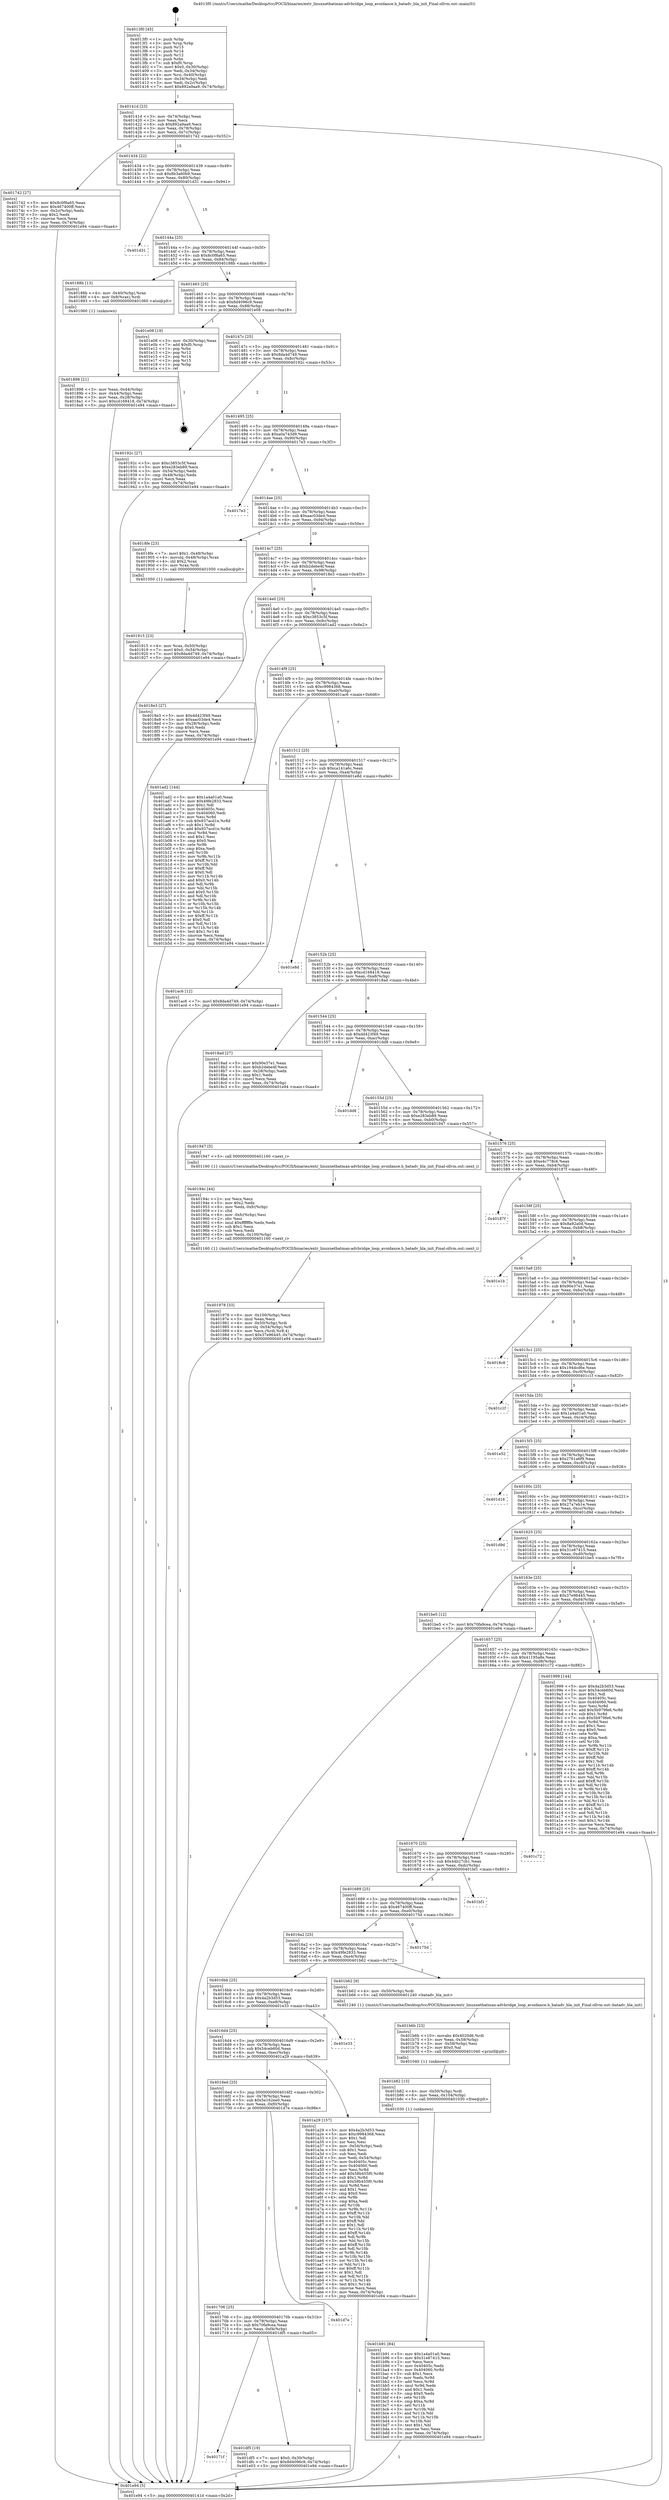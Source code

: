 digraph "0x4013f0" {
  label = "0x4013f0 (/mnt/c/Users/mathe/Desktop/tcc/POCII/binaries/extr_linuxnetbatman-advbridge_loop_avoidance.h_batadv_bla_init_Final-ollvm.out::main(0))"
  labelloc = "t"
  node[shape=record]

  Entry [label="",width=0.3,height=0.3,shape=circle,fillcolor=black,style=filled]
  "0x40141d" [label="{
     0x40141d [23]\l
     | [instrs]\l
     &nbsp;&nbsp;0x40141d \<+3\>: mov -0x74(%rbp),%eax\l
     &nbsp;&nbsp;0x401420 \<+2\>: mov %eax,%ecx\l
     &nbsp;&nbsp;0x401422 \<+6\>: sub $0x892a9aa9,%ecx\l
     &nbsp;&nbsp;0x401428 \<+3\>: mov %eax,-0x78(%rbp)\l
     &nbsp;&nbsp;0x40142b \<+3\>: mov %ecx,-0x7c(%rbp)\l
     &nbsp;&nbsp;0x40142e \<+6\>: je 0000000000401742 \<main+0x352\>\l
  }"]
  "0x401742" [label="{
     0x401742 [27]\l
     | [instrs]\l
     &nbsp;&nbsp;0x401742 \<+5\>: mov $0x8c0f8a65,%eax\l
     &nbsp;&nbsp;0x401747 \<+5\>: mov $0x467400ff,%ecx\l
     &nbsp;&nbsp;0x40174c \<+3\>: mov -0x2c(%rbp),%edx\l
     &nbsp;&nbsp;0x40174f \<+3\>: cmp $0x2,%edx\l
     &nbsp;&nbsp;0x401752 \<+3\>: cmovne %ecx,%eax\l
     &nbsp;&nbsp;0x401755 \<+3\>: mov %eax,-0x74(%rbp)\l
     &nbsp;&nbsp;0x401758 \<+5\>: jmp 0000000000401e94 \<main+0xaa4\>\l
  }"]
  "0x401434" [label="{
     0x401434 [22]\l
     | [instrs]\l
     &nbsp;&nbsp;0x401434 \<+5\>: jmp 0000000000401439 \<main+0x49\>\l
     &nbsp;&nbsp;0x401439 \<+3\>: mov -0x78(%rbp),%eax\l
     &nbsp;&nbsp;0x40143c \<+5\>: sub $0x8b3a60b9,%eax\l
     &nbsp;&nbsp;0x401441 \<+3\>: mov %eax,-0x80(%rbp)\l
     &nbsp;&nbsp;0x401444 \<+6\>: je 0000000000401d31 \<main+0x941\>\l
  }"]
  "0x401e94" [label="{
     0x401e94 [5]\l
     | [instrs]\l
     &nbsp;&nbsp;0x401e94 \<+5\>: jmp 000000000040141d \<main+0x2d\>\l
  }"]
  "0x4013f0" [label="{
     0x4013f0 [45]\l
     | [instrs]\l
     &nbsp;&nbsp;0x4013f0 \<+1\>: push %rbp\l
     &nbsp;&nbsp;0x4013f1 \<+3\>: mov %rsp,%rbp\l
     &nbsp;&nbsp;0x4013f4 \<+2\>: push %r15\l
     &nbsp;&nbsp;0x4013f6 \<+2\>: push %r14\l
     &nbsp;&nbsp;0x4013f8 \<+2\>: push %r12\l
     &nbsp;&nbsp;0x4013fa \<+1\>: push %rbx\l
     &nbsp;&nbsp;0x4013fb \<+7\>: sub $0xf0,%rsp\l
     &nbsp;&nbsp;0x401402 \<+7\>: movl $0x0,-0x30(%rbp)\l
     &nbsp;&nbsp;0x401409 \<+3\>: mov %edi,-0x34(%rbp)\l
     &nbsp;&nbsp;0x40140c \<+4\>: mov %rsi,-0x40(%rbp)\l
     &nbsp;&nbsp;0x401410 \<+3\>: mov -0x34(%rbp),%edi\l
     &nbsp;&nbsp;0x401413 \<+3\>: mov %edi,-0x2c(%rbp)\l
     &nbsp;&nbsp;0x401416 \<+7\>: movl $0x892a9aa9,-0x74(%rbp)\l
  }"]
  Exit [label="",width=0.3,height=0.3,shape=circle,fillcolor=black,style=filled,peripheries=2]
  "0x401d31" [label="{
     0x401d31\l
  }", style=dashed]
  "0x40144a" [label="{
     0x40144a [25]\l
     | [instrs]\l
     &nbsp;&nbsp;0x40144a \<+5\>: jmp 000000000040144f \<main+0x5f\>\l
     &nbsp;&nbsp;0x40144f \<+3\>: mov -0x78(%rbp),%eax\l
     &nbsp;&nbsp;0x401452 \<+5\>: sub $0x8c0f8a65,%eax\l
     &nbsp;&nbsp;0x401457 \<+6\>: mov %eax,-0x84(%rbp)\l
     &nbsp;&nbsp;0x40145d \<+6\>: je 000000000040188b \<main+0x49b\>\l
  }"]
  "0x40171f" [label="{
     0x40171f\l
  }", style=dashed]
  "0x40188b" [label="{
     0x40188b [13]\l
     | [instrs]\l
     &nbsp;&nbsp;0x40188b \<+4\>: mov -0x40(%rbp),%rax\l
     &nbsp;&nbsp;0x40188f \<+4\>: mov 0x8(%rax),%rdi\l
     &nbsp;&nbsp;0x401893 \<+5\>: call 0000000000401060 \<atoi@plt\>\l
     | [calls]\l
     &nbsp;&nbsp;0x401060 \{1\} (unknown)\l
  }"]
  "0x401463" [label="{
     0x401463 [25]\l
     | [instrs]\l
     &nbsp;&nbsp;0x401463 \<+5\>: jmp 0000000000401468 \<main+0x78\>\l
     &nbsp;&nbsp;0x401468 \<+3\>: mov -0x78(%rbp),%eax\l
     &nbsp;&nbsp;0x40146b \<+5\>: sub $0x8d4096c9,%eax\l
     &nbsp;&nbsp;0x401470 \<+6\>: mov %eax,-0x88(%rbp)\l
     &nbsp;&nbsp;0x401476 \<+6\>: je 0000000000401e08 \<main+0xa18\>\l
  }"]
  "0x401898" [label="{
     0x401898 [21]\l
     | [instrs]\l
     &nbsp;&nbsp;0x401898 \<+3\>: mov %eax,-0x44(%rbp)\l
     &nbsp;&nbsp;0x40189b \<+3\>: mov -0x44(%rbp),%eax\l
     &nbsp;&nbsp;0x40189e \<+3\>: mov %eax,-0x28(%rbp)\l
     &nbsp;&nbsp;0x4018a1 \<+7\>: movl $0xcd168418,-0x74(%rbp)\l
     &nbsp;&nbsp;0x4018a8 \<+5\>: jmp 0000000000401e94 \<main+0xaa4\>\l
  }"]
  "0x401df5" [label="{
     0x401df5 [19]\l
     | [instrs]\l
     &nbsp;&nbsp;0x401df5 \<+7\>: movl $0x0,-0x30(%rbp)\l
     &nbsp;&nbsp;0x401dfc \<+7\>: movl $0x8d4096c9,-0x74(%rbp)\l
     &nbsp;&nbsp;0x401e03 \<+5\>: jmp 0000000000401e94 \<main+0xaa4\>\l
  }"]
  "0x401e08" [label="{
     0x401e08 [19]\l
     | [instrs]\l
     &nbsp;&nbsp;0x401e08 \<+3\>: mov -0x30(%rbp),%eax\l
     &nbsp;&nbsp;0x401e0b \<+7\>: add $0xf0,%rsp\l
     &nbsp;&nbsp;0x401e12 \<+1\>: pop %rbx\l
     &nbsp;&nbsp;0x401e13 \<+2\>: pop %r12\l
     &nbsp;&nbsp;0x401e15 \<+2\>: pop %r14\l
     &nbsp;&nbsp;0x401e17 \<+2\>: pop %r15\l
     &nbsp;&nbsp;0x401e19 \<+1\>: pop %rbp\l
     &nbsp;&nbsp;0x401e1a \<+1\>: ret\l
  }"]
  "0x40147c" [label="{
     0x40147c [25]\l
     | [instrs]\l
     &nbsp;&nbsp;0x40147c \<+5\>: jmp 0000000000401481 \<main+0x91\>\l
     &nbsp;&nbsp;0x401481 \<+3\>: mov -0x78(%rbp),%eax\l
     &nbsp;&nbsp;0x401484 \<+5\>: sub $0x8da4d749,%eax\l
     &nbsp;&nbsp;0x401489 \<+6\>: mov %eax,-0x8c(%rbp)\l
     &nbsp;&nbsp;0x40148f \<+6\>: je 000000000040192c \<main+0x53c\>\l
  }"]
  "0x401706" [label="{
     0x401706 [25]\l
     | [instrs]\l
     &nbsp;&nbsp;0x401706 \<+5\>: jmp 000000000040170b \<main+0x31b\>\l
     &nbsp;&nbsp;0x40170b \<+3\>: mov -0x78(%rbp),%eax\l
     &nbsp;&nbsp;0x40170e \<+5\>: sub $0x70fa9cea,%eax\l
     &nbsp;&nbsp;0x401713 \<+6\>: mov %eax,-0xf4(%rbp)\l
     &nbsp;&nbsp;0x401719 \<+6\>: je 0000000000401df5 \<main+0xa05\>\l
  }"]
  "0x40192c" [label="{
     0x40192c [27]\l
     | [instrs]\l
     &nbsp;&nbsp;0x40192c \<+5\>: mov $0xc3853c5f,%eax\l
     &nbsp;&nbsp;0x401931 \<+5\>: mov $0xe283eb89,%ecx\l
     &nbsp;&nbsp;0x401936 \<+3\>: mov -0x54(%rbp),%edx\l
     &nbsp;&nbsp;0x401939 \<+3\>: cmp -0x48(%rbp),%edx\l
     &nbsp;&nbsp;0x40193c \<+3\>: cmovl %ecx,%eax\l
     &nbsp;&nbsp;0x40193f \<+3\>: mov %eax,-0x74(%rbp)\l
     &nbsp;&nbsp;0x401942 \<+5\>: jmp 0000000000401e94 \<main+0xaa4\>\l
  }"]
  "0x401495" [label="{
     0x401495 [25]\l
     | [instrs]\l
     &nbsp;&nbsp;0x401495 \<+5\>: jmp 000000000040149a \<main+0xaa\>\l
     &nbsp;&nbsp;0x40149a \<+3\>: mov -0x78(%rbp),%eax\l
     &nbsp;&nbsp;0x40149d \<+5\>: sub $0xa0a743d9,%eax\l
     &nbsp;&nbsp;0x4014a2 \<+6\>: mov %eax,-0x90(%rbp)\l
     &nbsp;&nbsp;0x4014a8 \<+6\>: je 00000000004017e3 \<main+0x3f3\>\l
  }"]
  "0x401d7e" [label="{
     0x401d7e\l
  }", style=dashed]
  "0x4017e3" [label="{
     0x4017e3\l
  }", style=dashed]
  "0x4014ae" [label="{
     0x4014ae [25]\l
     | [instrs]\l
     &nbsp;&nbsp;0x4014ae \<+5\>: jmp 00000000004014b3 \<main+0xc3\>\l
     &nbsp;&nbsp;0x4014b3 \<+3\>: mov -0x78(%rbp),%eax\l
     &nbsp;&nbsp;0x4014b6 \<+5\>: sub $0xaac03de4,%eax\l
     &nbsp;&nbsp;0x4014bb \<+6\>: mov %eax,-0x94(%rbp)\l
     &nbsp;&nbsp;0x4014c1 \<+6\>: je 00000000004018fe \<main+0x50e\>\l
  }"]
  "0x401b91" [label="{
     0x401b91 [84]\l
     | [instrs]\l
     &nbsp;&nbsp;0x401b91 \<+5\>: mov $0x1a4a01a0,%eax\l
     &nbsp;&nbsp;0x401b96 \<+5\>: mov $0x31e87415,%esi\l
     &nbsp;&nbsp;0x401b9b \<+2\>: xor %ecx,%ecx\l
     &nbsp;&nbsp;0x401b9d \<+7\>: mov 0x40405c,%edx\l
     &nbsp;&nbsp;0x401ba4 \<+8\>: mov 0x404060,%r8d\l
     &nbsp;&nbsp;0x401bac \<+3\>: sub $0x1,%ecx\l
     &nbsp;&nbsp;0x401baf \<+3\>: mov %edx,%r9d\l
     &nbsp;&nbsp;0x401bb2 \<+3\>: add %ecx,%r9d\l
     &nbsp;&nbsp;0x401bb5 \<+4\>: imul %r9d,%edx\l
     &nbsp;&nbsp;0x401bb9 \<+3\>: and $0x1,%edx\l
     &nbsp;&nbsp;0x401bbc \<+3\>: cmp $0x0,%edx\l
     &nbsp;&nbsp;0x401bbf \<+4\>: sete %r10b\l
     &nbsp;&nbsp;0x401bc3 \<+4\>: cmp $0xa,%r8d\l
     &nbsp;&nbsp;0x401bc7 \<+4\>: setl %r11b\l
     &nbsp;&nbsp;0x401bcb \<+3\>: mov %r10b,%bl\l
     &nbsp;&nbsp;0x401bce \<+3\>: and %r11b,%bl\l
     &nbsp;&nbsp;0x401bd1 \<+3\>: xor %r11b,%r10b\l
     &nbsp;&nbsp;0x401bd4 \<+3\>: or %r10b,%bl\l
     &nbsp;&nbsp;0x401bd7 \<+3\>: test $0x1,%bl\l
     &nbsp;&nbsp;0x401bda \<+3\>: cmovne %esi,%eax\l
     &nbsp;&nbsp;0x401bdd \<+3\>: mov %eax,-0x74(%rbp)\l
     &nbsp;&nbsp;0x401be0 \<+5\>: jmp 0000000000401e94 \<main+0xaa4\>\l
  }"]
  "0x4018fe" [label="{
     0x4018fe [23]\l
     | [instrs]\l
     &nbsp;&nbsp;0x4018fe \<+7\>: movl $0x1,-0x48(%rbp)\l
     &nbsp;&nbsp;0x401905 \<+4\>: movslq -0x48(%rbp),%rax\l
     &nbsp;&nbsp;0x401909 \<+4\>: shl $0x2,%rax\l
     &nbsp;&nbsp;0x40190d \<+3\>: mov %rax,%rdi\l
     &nbsp;&nbsp;0x401910 \<+5\>: call 0000000000401050 \<malloc@plt\>\l
     | [calls]\l
     &nbsp;&nbsp;0x401050 \{1\} (unknown)\l
  }"]
  "0x4014c7" [label="{
     0x4014c7 [25]\l
     | [instrs]\l
     &nbsp;&nbsp;0x4014c7 \<+5\>: jmp 00000000004014cc \<main+0xdc\>\l
     &nbsp;&nbsp;0x4014cc \<+3\>: mov -0x78(%rbp),%eax\l
     &nbsp;&nbsp;0x4014cf \<+5\>: sub $0xb2debe4f,%eax\l
     &nbsp;&nbsp;0x4014d4 \<+6\>: mov %eax,-0x98(%rbp)\l
     &nbsp;&nbsp;0x4014da \<+6\>: je 00000000004018e3 \<main+0x4f3\>\l
  }"]
  "0x401b82" [label="{
     0x401b82 [15]\l
     | [instrs]\l
     &nbsp;&nbsp;0x401b82 \<+4\>: mov -0x50(%rbp),%rdi\l
     &nbsp;&nbsp;0x401b86 \<+6\>: mov %eax,-0x104(%rbp)\l
     &nbsp;&nbsp;0x401b8c \<+5\>: call 0000000000401030 \<free@plt\>\l
     | [calls]\l
     &nbsp;&nbsp;0x401030 \{1\} (unknown)\l
  }"]
  "0x4018e3" [label="{
     0x4018e3 [27]\l
     | [instrs]\l
     &nbsp;&nbsp;0x4018e3 \<+5\>: mov $0xdd423f49,%eax\l
     &nbsp;&nbsp;0x4018e8 \<+5\>: mov $0xaac03de4,%ecx\l
     &nbsp;&nbsp;0x4018ed \<+3\>: mov -0x28(%rbp),%edx\l
     &nbsp;&nbsp;0x4018f0 \<+3\>: cmp $0x0,%edx\l
     &nbsp;&nbsp;0x4018f3 \<+3\>: cmove %ecx,%eax\l
     &nbsp;&nbsp;0x4018f6 \<+3\>: mov %eax,-0x74(%rbp)\l
     &nbsp;&nbsp;0x4018f9 \<+5\>: jmp 0000000000401e94 \<main+0xaa4\>\l
  }"]
  "0x4014e0" [label="{
     0x4014e0 [25]\l
     | [instrs]\l
     &nbsp;&nbsp;0x4014e0 \<+5\>: jmp 00000000004014e5 \<main+0xf5\>\l
     &nbsp;&nbsp;0x4014e5 \<+3\>: mov -0x78(%rbp),%eax\l
     &nbsp;&nbsp;0x4014e8 \<+5\>: sub $0xc3853c5f,%eax\l
     &nbsp;&nbsp;0x4014ed \<+6\>: mov %eax,-0x9c(%rbp)\l
     &nbsp;&nbsp;0x4014f3 \<+6\>: je 0000000000401ad2 \<main+0x6e2\>\l
  }"]
  "0x401b6b" [label="{
     0x401b6b [23]\l
     | [instrs]\l
     &nbsp;&nbsp;0x401b6b \<+10\>: movabs $0x4020d6,%rdi\l
     &nbsp;&nbsp;0x401b75 \<+3\>: mov %eax,-0x58(%rbp)\l
     &nbsp;&nbsp;0x401b78 \<+3\>: mov -0x58(%rbp),%esi\l
     &nbsp;&nbsp;0x401b7b \<+2\>: mov $0x0,%al\l
     &nbsp;&nbsp;0x401b7d \<+5\>: call 0000000000401040 \<printf@plt\>\l
     | [calls]\l
     &nbsp;&nbsp;0x401040 \{1\} (unknown)\l
  }"]
  "0x401ad2" [label="{
     0x401ad2 [144]\l
     | [instrs]\l
     &nbsp;&nbsp;0x401ad2 \<+5\>: mov $0x1a4a01a0,%eax\l
     &nbsp;&nbsp;0x401ad7 \<+5\>: mov $0x49fe2833,%ecx\l
     &nbsp;&nbsp;0x401adc \<+2\>: mov $0x1,%dl\l
     &nbsp;&nbsp;0x401ade \<+7\>: mov 0x40405c,%esi\l
     &nbsp;&nbsp;0x401ae5 \<+7\>: mov 0x404060,%edi\l
     &nbsp;&nbsp;0x401aec \<+3\>: mov %esi,%r8d\l
     &nbsp;&nbsp;0x401aef \<+7\>: sub $0x937acd1e,%r8d\l
     &nbsp;&nbsp;0x401af6 \<+4\>: sub $0x1,%r8d\l
     &nbsp;&nbsp;0x401afa \<+7\>: add $0x937acd1e,%r8d\l
     &nbsp;&nbsp;0x401b01 \<+4\>: imul %r8d,%esi\l
     &nbsp;&nbsp;0x401b05 \<+3\>: and $0x1,%esi\l
     &nbsp;&nbsp;0x401b08 \<+3\>: cmp $0x0,%esi\l
     &nbsp;&nbsp;0x401b0b \<+4\>: sete %r9b\l
     &nbsp;&nbsp;0x401b0f \<+3\>: cmp $0xa,%edi\l
     &nbsp;&nbsp;0x401b12 \<+4\>: setl %r10b\l
     &nbsp;&nbsp;0x401b16 \<+3\>: mov %r9b,%r11b\l
     &nbsp;&nbsp;0x401b19 \<+4\>: xor $0xff,%r11b\l
     &nbsp;&nbsp;0x401b1d \<+3\>: mov %r10b,%bl\l
     &nbsp;&nbsp;0x401b20 \<+3\>: xor $0xff,%bl\l
     &nbsp;&nbsp;0x401b23 \<+3\>: xor $0x0,%dl\l
     &nbsp;&nbsp;0x401b26 \<+3\>: mov %r11b,%r14b\l
     &nbsp;&nbsp;0x401b29 \<+4\>: and $0x0,%r14b\l
     &nbsp;&nbsp;0x401b2d \<+3\>: and %dl,%r9b\l
     &nbsp;&nbsp;0x401b30 \<+3\>: mov %bl,%r15b\l
     &nbsp;&nbsp;0x401b33 \<+4\>: and $0x0,%r15b\l
     &nbsp;&nbsp;0x401b37 \<+3\>: and %dl,%r10b\l
     &nbsp;&nbsp;0x401b3a \<+3\>: or %r9b,%r14b\l
     &nbsp;&nbsp;0x401b3d \<+3\>: or %r10b,%r15b\l
     &nbsp;&nbsp;0x401b40 \<+3\>: xor %r15b,%r14b\l
     &nbsp;&nbsp;0x401b43 \<+3\>: or %bl,%r11b\l
     &nbsp;&nbsp;0x401b46 \<+4\>: xor $0xff,%r11b\l
     &nbsp;&nbsp;0x401b4a \<+3\>: or $0x0,%dl\l
     &nbsp;&nbsp;0x401b4d \<+3\>: and %dl,%r11b\l
     &nbsp;&nbsp;0x401b50 \<+3\>: or %r11b,%r14b\l
     &nbsp;&nbsp;0x401b53 \<+4\>: test $0x1,%r14b\l
     &nbsp;&nbsp;0x401b57 \<+3\>: cmovne %ecx,%eax\l
     &nbsp;&nbsp;0x401b5a \<+3\>: mov %eax,-0x74(%rbp)\l
     &nbsp;&nbsp;0x401b5d \<+5\>: jmp 0000000000401e94 \<main+0xaa4\>\l
  }"]
  "0x4014f9" [label="{
     0x4014f9 [25]\l
     | [instrs]\l
     &nbsp;&nbsp;0x4014f9 \<+5\>: jmp 00000000004014fe \<main+0x10e\>\l
     &nbsp;&nbsp;0x4014fe \<+3\>: mov -0x78(%rbp),%eax\l
     &nbsp;&nbsp;0x401501 \<+5\>: sub $0xc9984368,%eax\l
     &nbsp;&nbsp;0x401506 \<+6\>: mov %eax,-0xa0(%rbp)\l
     &nbsp;&nbsp;0x40150c \<+6\>: je 0000000000401ac6 \<main+0x6d6\>\l
  }"]
  "0x4016ed" [label="{
     0x4016ed [25]\l
     | [instrs]\l
     &nbsp;&nbsp;0x4016ed \<+5\>: jmp 00000000004016f2 \<main+0x302\>\l
     &nbsp;&nbsp;0x4016f2 \<+3\>: mov -0x78(%rbp),%eax\l
     &nbsp;&nbsp;0x4016f5 \<+5\>: sub $0x5e162ee0,%eax\l
     &nbsp;&nbsp;0x4016fa \<+6\>: mov %eax,-0xf0(%rbp)\l
     &nbsp;&nbsp;0x401700 \<+6\>: je 0000000000401d7e \<main+0x98e\>\l
  }"]
  "0x401ac6" [label="{
     0x401ac6 [12]\l
     | [instrs]\l
     &nbsp;&nbsp;0x401ac6 \<+7\>: movl $0x8da4d749,-0x74(%rbp)\l
     &nbsp;&nbsp;0x401acd \<+5\>: jmp 0000000000401e94 \<main+0xaa4\>\l
  }"]
  "0x401512" [label="{
     0x401512 [25]\l
     | [instrs]\l
     &nbsp;&nbsp;0x401512 \<+5\>: jmp 0000000000401517 \<main+0x127\>\l
     &nbsp;&nbsp;0x401517 \<+3\>: mov -0x78(%rbp),%eax\l
     &nbsp;&nbsp;0x40151a \<+5\>: sub $0xca141a6c,%eax\l
     &nbsp;&nbsp;0x40151f \<+6\>: mov %eax,-0xa4(%rbp)\l
     &nbsp;&nbsp;0x401525 \<+6\>: je 0000000000401e8d \<main+0xa9d\>\l
  }"]
  "0x401a29" [label="{
     0x401a29 [157]\l
     | [instrs]\l
     &nbsp;&nbsp;0x401a29 \<+5\>: mov $0x4a2b3d53,%eax\l
     &nbsp;&nbsp;0x401a2e \<+5\>: mov $0xc9984368,%ecx\l
     &nbsp;&nbsp;0x401a33 \<+2\>: mov $0x1,%dl\l
     &nbsp;&nbsp;0x401a35 \<+2\>: xor %esi,%esi\l
     &nbsp;&nbsp;0x401a37 \<+3\>: mov -0x54(%rbp),%edi\l
     &nbsp;&nbsp;0x401a3a \<+3\>: sub $0x1,%esi\l
     &nbsp;&nbsp;0x401a3d \<+2\>: sub %esi,%edi\l
     &nbsp;&nbsp;0x401a3f \<+3\>: mov %edi,-0x54(%rbp)\l
     &nbsp;&nbsp;0x401a42 \<+7\>: mov 0x40405c,%esi\l
     &nbsp;&nbsp;0x401a49 \<+7\>: mov 0x404060,%edi\l
     &nbsp;&nbsp;0x401a50 \<+3\>: mov %esi,%r8d\l
     &nbsp;&nbsp;0x401a53 \<+7\>: add $0x58b455f0,%r8d\l
     &nbsp;&nbsp;0x401a5a \<+4\>: sub $0x1,%r8d\l
     &nbsp;&nbsp;0x401a5e \<+7\>: sub $0x58b455f0,%r8d\l
     &nbsp;&nbsp;0x401a65 \<+4\>: imul %r8d,%esi\l
     &nbsp;&nbsp;0x401a69 \<+3\>: and $0x1,%esi\l
     &nbsp;&nbsp;0x401a6c \<+3\>: cmp $0x0,%esi\l
     &nbsp;&nbsp;0x401a6f \<+4\>: sete %r9b\l
     &nbsp;&nbsp;0x401a73 \<+3\>: cmp $0xa,%edi\l
     &nbsp;&nbsp;0x401a76 \<+4\>: setl %r10b\l
     &nbsp;&nbsp;0x401a7a \<+3\>: mov %r9b,%r11b\l
     &nbsp;&nbsp;0x401a7d \<+4\>: xor $0xff,%r11b\l
     &nbsp;&nbsp;0x401a81 \<+3\>: mov %r10b,%bl\l
     &nbsp;&nbsp;0x401a84 \<+3\>: xor $0xff,%bl\l
     &nbsp;&nbsp;0x401a87 \<+3\>: xor $0x1,%dl\l
     &nbsp;&nbsp;0x401a8a \<+3\>: mov %r11b,%r14b\l
     &nbsp;&nbsp;0x401a8d \<+4\>: and $0xff,%r14b\l
     &nbsp;&nbsp;0x401a91 \<+3\>: and %dl,%r9b\l
     &nbsp;&nbsp;0x401a94 \<+3\>: mov %bl,%r15b\l
     &nbsp;&nbsp;0x401a97 \<+4\>: and $0xff,%r15b\l
     &nbsp;&nbsp;0x401a9b \<+3\>: and %dl,%r10b\l
     &nbsp;&nbsp;0x401a9e \<+3\>: or %r9b,%r14b\l
     &nbsp;&nbsp;0x401aa1 \<+3\>: or %r10b,%r15b\l
     &nbsp;&nbsp;0x401aa4 \<+3\>: xor %r15b,%r14b\l
     &nbsp;&nbsp;0x401aa7 \<+3\>: or %bl,%r11b\l
     &nbsp;&nbsp;0x401aaa \<+4\>: xor $0xff,%r11b\l
     &nbsp;&nbsp;0x401aae \<+3\>: or $0x1,%dl\l
     &nbsp;&nbsp;0x401ab1 \<+3\>: and %dl,%r11b\l
     &nbsp;&nbsp;0x401ab4 \<+3\>: or %r11b,%r14b\l
     &nbsp;&nbsp;0x401ab7 \<+4\>: test $0x1,%r14b\l
     &nbsp;&nbsp;0x401abb \<+3\>: cmovne %ecx,%eax\l
     &nbsp;&nbsp;0x401abe \<+3\>: mov %eax,-0x74(%rbp)\l
     &nbsp;&nbsp;0x401ac1 \<+5\>: jmp 0000000000401e94 \<main+0xaa4\>\l
  }"]
  "0x401e8d" [label="{
     0x401e8d\l
  }", style=dashed]
  "0x40152b" [label="{
     0x40152b [25]\l
     | [instrs]\l
     &nbsp;&nbsp;0x40152b \<+5\>: jmp 0000000000401530 \<main+0x140\>\l
     &nbsp;&nbsp;0x401530 \<+3\>: mov -0x78(%rbp),%eax\l
     &nbsp;&nbsp;0x401533 \<+5\>: sub $0xcd168418,%eax\l
     &nbsp;&nbsp;0x401538 \<+6\>: mov %eax,-0xa8(%rbp)\l
     &nbsp;&nbsp;0x40153e \<+6\>: je 00000000004018ad \<main+0x4bd\>\l
  }"]
  "0x4016d4" [label="{
     0x4016d4 [25]\l
     | [instrs]\l
     &nbsp;&nbsp;0x4016d4 \<+5\>: jmp 00000000004016d9 \<main+0x2e9\>\l
     &nbsp;&nbsp;0x4016d9 \<+3\>: mov -0x78(%rbp),%eax\l
     &nbsp;&nbsp;0x4016dc \<+5\>: sub $0x54ceb60d,%eax\l
     &nbsp;&nbsp;0x4016e1 \<+6\>: mov %eax,-0xec(%rbp)\l
     &nbsp;&nbsp;0x4016e7 \<+6\>: je 0000000000401a29 \<main+0x639\>\l
  }"]
  "0x4018ad" [label="{
     0x4018ad [27]\l
     | [instrs]\l
     &nbsp;&nbsp;0x4018ad \<+5\>: mov $0x90e37e1,%eax\l
     &nbsp;&nbsp;0x4018b2 \<+5\>: mov $0xb2debe4f,%ecx\l
     &nbsp;&nbsp;0x4018b7 \<+3\>: mov -0x28(%rbp),%edx\l
     &nbsp;&nbsp;0x4018ba \<+3\>: cmp $0x1,%edx\l
     &nbsp;&nbsp;0x4018bd \<+3\>: cmovl %ecx,%eax\l
     &nbsp;&nbsp;0x4018c0 \<+3\>: mov %eax,-0x74(%rbp)\l
     &nbsp;&nbsp;0x4018c3 \<+5\>: jmp 0000000000401e94 \<main+0xaa4\>\l
  }"]
  "0x401544" [label="{
     0x401544 [25]\l
     | [instrs]\l
     &nbsp;&nbsp;0x401544 \<+5\>: jmp 0000000000401549 \<main+0x159\>\l
     &nbsp;&nbsp;0x401549 \<+3\>: mov -0x78(%rbp),%eax\l
     &nbsp;&nbsp;0x40154c \<+5\>: sub $0xdd423f49,%eax\l
     &nbsp;&nbsp;0x401551 \<+6\>: mov %eax,-0xac(%rbp)\l
     &nbsp;&nbsp;0x401557 \<+6\>: je 0000000000401dd8 \<main+0x9e8\>\l
  }"]
  "0x401915" [label="{
     0x401915 [23]\l
     | [instrs]\l
     &nbsp;&nbsp;0x401915 \<+4\>: mov %rax,-0x50(%rbp)\l
     &nbsp;&nbsp;0x401919 \<+7\>: movl $0x0,-0x54(%rbp)\l
     &nbsp;&nbsp;0x401920 \<+7\>: movl $0x8da4d749,-0x74(%rbp)\l
     &nbsp;&nbsp;0x401927 \<+5\>: jmp 0000000000401e94 \<main+0xaa4\>\l
  }"]
  "0x401e33" [label="{
     0x401e33\l
  }", style=dashed]
  "0x401dd8" [label="{
     0x401dd8\l
  }", style=dashed]
  "0x40155d" [label="{
     0x40155d [25]\l
     | [instrs]\l
     &nbsp;&nbsp;0x40155d \<+5\>: jmp 0000000000401562 \<main+0x172\>\l
     &nbsp;&nbsp;0x401562 \<+3\>: mov -0x78(%rbp),%eax\l
     &nbsp;&nbsp;0x401565 \<+5\>: sub $0xe283eb89,%eax\l
     &nbsp;&nbsp;0x40156a \<+6\>: mov %eax,-0xb0(%rbp)\l
     &nbsp;&nbsp;0x401570 \<+6\>: je 0000000000401947 \<main+0x557\>\l
  }"]
  "0x4016bb" [label="{
     0x4016bb [25]\l
     | [instrs]\l
     &nbsp;&nbsp;0x4016bb \<+5\>: jmp 00000000004016c0 \<main+0x2d0\>\l
     &nbsp;&nbsp;0x4016c0 \<+3\>: mov -0x78(%rbp),%eax\l
     &nbsp;&nbsp;0x4016c3 \<+5\>: sub $0x4a2b3d53,%eax\l
     &nbsp;&nbsp;0x4016c8 \<+6\>: mov %eax,-0xe8(%rbp)\l
     &nbsp;&nbsp;0x4016ce \<+6\>: je 0000000000401e33 \<main+0xa43\>\l
  }"]
  "0x401947" [label="{
     0x401947 [5]\l
     | [instrs]\l
     &nbsp;&nbsp;0x401947 \<+5\>: call 0000000000401160 \<next_i\>\l
     | [calls]\l
     &nbsp;&nbsp;0x401160 \{1\} (/mnt/c/Users/mathe/Desktop/tcc/POCII/binaries/extr_linuxnetbatman-advbridge_loop_avoidance.h_batadv_bla_init_Final-ollvm.out::next_i)\l
  }"]
  "0x401576" [label="{
     0x401576 [25]\l
     | [instrs]\l
     &nbsp;&nbsp;0x401576 \<+5\>: jmp 000000000040157b \<main+0x18b\>\l
     &nbsp;&nbsp;0x40157b \<+3\>: mov -0x78(%rbp),%eax\l
     &nbsp;&nbsp;0x40157e \<+5\>: sub $0xe4c778c6,%eax\l
     &nbsp;&nbsp;0x401583 \<+6\>: mov %eax,-0xb4(%rbp)\l
     &nbsp;&nbsp;0x401589 \<+6\>: je 000000000040187f \<main+0x48f\>\l
  }"]
  "0x40194c" [label="{
     0x40194c [44]\l
     | [instrs]\l
     &nbsp;&nbsp;0x40194c \<+2\>: xor %ecx,%ecx\l
     &nbsp;&nbsp;0x40194e \<+5\>: mov $0x2,%edx\l
     &nbsp;&nbsp;0x401953 \<+6\>: mov %edx,-0xfc(%rbp)\l
     &nbsp;&nbsp;0x401959 \<+1\>: cltd\l
     &nbsp;&nbsp;0x40195a \<+6\>: mov -0xfc(%rbp),%esi\l
     &nbsp;&nbsp;0x401960 \<+2\>: idiv %esi\l
     &nbsp;&nbsp;0x401962 \<+6\>: imul $0xfffffffe,%edx,%edx\l
     &nbsp;&nbsp;0x401968 \<+3\>: sub $0x1,%ecx\l
     &nbsp;&nbsp;0x40196b \<+2\>: sub %ecx,%edx\l
     &nbsp;&nbsp;0x40196d \<+6\>: mov %edx,-0x100(%rbp)\l
     &nbsp;&nbsp;0x401973 \<+5\>: call 0000000000401160 \<next_i\>\l
     | [calls]\l
     &nbsp;&nbsp;0x401160 \{1\} (/mnt/c/Users/mathe/Desktop/tcc/POCII/binaries/extr_linuxnetbatman-advbridge_loop_avoidance.h_batadv_bla_init_Final-ollvm.out::next_i)\l
  }"]
  "0x401978" [label="{
     0x401978 [33]\l
     | [instrs]\l
     &nbsp;&nbsp;0x401978 \<+6\>: mov -0x100(%rbp),%ecx\l
     &nbsp;&nbsp;0x40197e \<+3\>: imul %eax,%ecx\l
     &nbsp;&nbsp;0x401981 \<+4\>: mov -0x50(%rbp),%rdi\l
     &nbsp;&nbsp;0x401985 \<+4\>: movslq -0x54(%rbp),%r8\l
     &nbsp;&nbsp;0x401989 \<+4\>: mov %ecx,(%rdi,%r8,4)\l
     &nbsp;&nbsp;0x40198d \<+7\>: movl $0x37e96445,-0x74(%rbp)\l
     &nbsp;&nbsp;0x401994 \<+5\>: jmp 0000000000401e94 \<main+0xaa4\>\l
  }"]
  "0x401b62" [label="{
     0x401b62 [9]\l
     | [instrs]\l
     &nbsp;&nbsp;0x401b62 \<+4\>: mov -0x50(%rbp),%rdi\l
     &nbsp;&nbsp;0x401b66 \<+5\>: call 0000000000401240 \<batadv_bla_init\>\l
     | [calls]\l
     &nbsp;&nbsp;0x401240 \{1\} (/mnt/c/Users/mathe/Desktop/tcc/POCII/binaries/extr_linuxnetbatman-advbridge_loop_avoidance.h_batadv_bla_init_Final-ollvm.out::batadv_bla_init)\l
  }"]
  "0x40187f" [label="{
     0x40187f\l
  }", style=dashed]
  "0x40158f" [label="{
     0x40158f [25]\l
     | [instrs]\l
     &nbsp;&nbsp;0x40158f \<+5\>: jmp 0000000000401594 \<main+0x1a4\>\l
     &nbsp;&nbsp;0x401594 \<+3\>: mov -0x78(%rbp),%eax\l
     &nbsp;&nbsp;0x401597 \<+5\>: sub $0x8a92a0d,%eax\l
     &nbsp;&nbsp;0x40159c \<+6\>: mov %eax,-0xb8(%rbp)\l
     &nbsp;&nbsp;0x4015a2 \<+6\>: je 0000000000401e1b \<main+0xa2b\>\l
  }"]
  "0x4016a2" [label="{
     0x4016a2 [25]\l
     | [instrs]\l
     &nbsp;&nbsp;0x4016a2 \<+5\>: jmp 00000000004016a7 \<main+0x2b7\>\l
     &nbsp;&nbsp;0x4016a7 \<+3\>: mov -0x78(%rbp),%eax\l
     &nbsp;&nbsp;0x4016aa \<+5\>: sub $0x49fe2833,%eax\l
     &nbsp;&nbsp;0x4016af \<+6\>: mov %eax,-0xe4(%rbp)\l
     &nbsp;&nbsp;0x4016b5 \<+6\>: je 0000000000401b62 \<main+0x772\>\l
  }"]
  "0x401e1b" [label="{
     0x401e1b\l
  }", style=dashed]
  "0x4015a8" [label="{
     0x4015a8 [25]\l
     | [instrs]\l
     &nbsp;&nbsp;0x4015a8 \<+5\>: jmp 00000000004015ad \<main+0x1bd\>\l
     &nbsp;&nbsp;0x4015ad \<+3\>: mov -0x78(%rbp),%eax\l
     &nbsp;&nbsp;0x4015b0 \<+5\>: sub $0x90e37e1,%eax\l
     &nbsp;&nbsp;0x4015b5 \<+6\>: mov %eax,-0xbc(%rbp)\l
     &nbsp;&nbsp;0x4015bb \<+6\>: je 00000000004018c8 \<main+0x4d8\>\l
  }"]
  "0x40175d" [label="{
     0x40175d\l
  }", style=dashed]
  "0x4018c8" [label="{
     0x4018c8\l
  }", style=dashed]
  "0x4015c1" [label="{
     0x4015c1 [25]\l
     | [instrs]\l
     &nbsp;&nbsp;0x4015c1 \<+5\>: jmp 00000000004015c6 \<main+0x1d6\>\l
     &nbsp;&nbsp;0x4015c6 \<+3\>: mov -0x78(%rbp),%eax\l
     &nbsp;&nbsp;0x4015c9 \<+5\>: sub $0x194dcd6e,%eax\l
     &nbsp;&nbsp;0x4015ce \<+6\>: mov %eax,-0xc0(%rbp)\l
     &nbsp;&nbsp;0x4015d4 \<+6\>: je 0000000000401c1f \<main+0x82f\>\l
  }"]
  "0x401689" [label="{
     0x401689 [25]\l
     | [instrs]\l
     &nbsp;&nbsp;0x401689 \<+5\>: jmp 000000000040168e \<main+0x29e\>\l
     &nbsp;&nbsp;0x40168e \<+3\>: mov -0x78(%rbp),%eax\l
     &nbsp;&nbsp;0x401691 \<+5\>: sub $0x467400ff,%eax\l
     &nbsp;&nbsp;0x401696 \<+6\>: mov %eax,-0xe0(%rbp)\l
     &nbsp;&nbsp;0x40169c \<+6\>: je 000000000040175d \<main+0x36d\>\l
  }"]
  "0x401c1f" [label="{
     0x401c1f\l
  }", style=dashed]
  "0x4015da" [label="{
     0x4015da [25]\l
     | [instrs]\l
     &nbsp;&nbsp;0x4015da \<+5\>: jmp 00000000004015df \<main+0x1ef\>\l
     &nbsp;&nbsp;0x4015df \<+3\>: mov -0x78(%rbp),%eax\l
     &nbsp;&nbsp;0x4015e2 \<+5\>: sub $0x1a4a01a0,%eax\l
     &nbsp;&nbsp;0x4015e7 \<+6\>: mov %eax,-0xc4(%rbp)\l
     &nbsp;&nbsp;0x4015ed \<+6\>: je 0000000000401e52 \<main+0xa62\>\l
  }"]
  "0x401bf1" [label="{
     0x401bf1\l
  }", style=dashed]
  "0x401e52" [label="{
     0x401e52\l
  }", style=dashed]
  "0x4015f3" [label="{
     0x4015f3 [25]\l
     | [instrs]\l
     &nbsp;&nbsp;0x4015f3 \<+5\>: jmp 00000000004015f8 \<main+0x208\>\l
     &nbsp;&nbsp;0x4015f8 \<+3\>: mov -0x78(%rbp),%eax\l
     &nbsp;&nbsp;0x4015fb \<+5\>: sub $0x2761a6f9,%eax\l
     &nbsp;&nbsp;0x401600 \<+6\>: mov %eax,-0xc8(%rbp)\l
     &nbsp;&nbsp;0x401606 \<+6\>: je 0000000000401d16 \<main+0x926\>\l
  }"]
  "0x401670" [label="{
     0x401670 [25]\l
     | [instrs]\l
     &nbsp;&nbsp;0x401670 \<+5\>: jmp 0000000000401675 \<main+0x285\>\l
     &nbsp;&nbsp;0x401675 \<+3\>: mov -0x78(%rbp),%eax\l
     &nbsp;&nbsp;0x401678 \<+5\>: sub $0x44b27cb1,%eax\l
     &nbsp;&nbsp;0x40167d \<+6\>: mov %eax,-0xdc(%rbp)\l
     &nbsp;&nbsp;0x401683 \<+6\>: je 0000000000401bf1 \<main+0x801\>\l
  }"]
  "0x401d16" [label="{
     0x401d16\l
  }", style=dashed]
  "0x40160c" [label="{
     0x40160c [25]\l
     | [instrs]\l
     &nbsp;&nbsp;0x40160c \<+5\>: jmp 0000000000401611 \<main+0x221\>\l
     &nbsp;&nbsp;0x401611 \<+3\>: mov -0x78(%rbp),%eax\l
     &nbsp;&nbsp;0x401614 \<+5\>: sub $0x27a7eb1e,%eax\l
     &nbsp;&nbsp;0x401619 \<+6\>: mov %eax,-0xcc(%rbp)\l
     &nbsp;&nbsp;0x40161f \<+6\>: je 0000000000401d9d \<main+0x9ad\>\l
  }"]
  "0x401c72" [label="{
     0x401c72\l
  }", style=dashed]
  "0x401d9d" [label="{
     0x401d9d\l
  }", style=dashed]
  "0x401625" [label="{
     0x401625 [25]\l
     | [instrs]\l
     &nbsp;&nbsp;0x401625 \<+5\>: jmp 000000000040162a \<main+0x23a\>\l
     &nbsp;&nbsp;0x40162a \<+3\>: mov -0x78(%rbp),%eax\l
     &nbsp;&nbsp;0x40162d \<+5\>: sub $0x31e87415,%eax\l
     &nbsp;&nbsp;0x401632 \<+6\>: mov %eax,-0xd0(%rbp)\l
     &nbsp;&nbsp;0x401638 \<+6\>: je 0000000000401be5 \<main+0x7f5\>\l
  }"]
  "0x401657" [label="{
     0x401657 [25]\l
     | [instrs]\l
     &nbsp;&nbsp;0x401657 \<+5\>: jmp 000000000040165c \<main+0x26c\>\l
     &nbsp;&nbsp;0x40165c \<+3\>: mov -0x78(%rbp),%eax\l
     &nbsp;&nbsp;0x40165f \<+5\>: sub $0x41195a8e,%eax\l
     &nbsp;&nbsp;0x401664 \<+6\>: mov %eax,-0xd8(%rbp)\l
     &nbsp;&nbsp;0x40166a \<+6\>: je 0000000000401c72 \<main+0x882\>\l
  }"]
  "0x401be5" [label="{
     0x401be5 [12]\l
     | [instrs]\l
     &nbsp;&nbsp;0x401be5 \<+7\>: movl $0x70fa9cea,-0x74(%rbp)\l
     &nbsp;&nbsp;0x401bec \<+5\>: jmp 0000000000401e94 \<main+0xaa4\>\l
  }"]
  "0x40163e" [label="{
     0x40163e [25]\l
     | [instrs]\l
     &nbsp;&nbsp;0x40163e \<+5\>: jmp 0000000000401643 \<main+0x253\>\l
     &nbsp;&nbsp;0x401643 \<+3\>: mov -0x78(%rbp),%eax\l
     &nbsp;&nbsp;0x401646 \<+5\>: sub $0x37e96445,%eax\l
     &nbsp;&nbsp;0x40164b \<+6\>: mov %eax,-0xd4(%rbp)\l
     &nbsp;&nbsp;0x401651 \<+6\>: je 0000000000401999 \<main+0x5a9\>\l
  }"]
  "0x401999" [label="{
     0x401999 [144]\l
     | [instrs]\l
     &nbsp;&nbsp;0x401999 \<+5\>: mov $0x4a2b3d53,%eax\l
     &nbsp;&nbsp;0x40199e \<+5\>: mov $0x54ceb60d,%ecx\l
     &nbsp;&nbsp;0x4019a3 \<+2\>: mov $0x1,%dl\l
     &nbsp;&nbsp;0x4019a5 \<+7\>: mov 0x40405c,%esi\l
     &nbsp;&nbsp;0x4019ac \<+7\>: mov 0x404060,%edi\l
     &nbsp;&nbsp;0x4019b3 \<+3\>: mov %esi,%r8d\l
     &nbsp;&nbsp;0x4019b6 \<+7\>: add $0x5b979fe6,%r8d\l
     &nbsp;&nbsp;0x4019bd \<+4\>: sub $0x1,%r8d\l
     &nbsp;&nbsp;0x4019c1 \<+7\>: sub $0x5b979fe6,%r8d\l
     &nbsp;&nbsp;0x4019c8 \<+4\>: imul %r8d,%esi\l
     &nbsp;&nbsp;0x4019cc \<+3\>: and $0x1,%esi\l
     &nbsp;&nbsp;0x4019cf \<+3\>: cmp $0x0,%esi\l
     &nbsp;&nbsp;0x4019d2 \<+4\>: sete %r9b\l
     &nbsp;&nbsp;0x4019d6 \<+3\>: cmp $0xa,%edi\l
     &nbsp;&nbsp;0x4019d9 \<+4\>: setl %r10b\l
     &nbsp;&nbsp;0x4019dd \<+3\>: mov %r9b,%r11b\l
     &nbsp;&nbsp;0x4019e0 \<+4\>: xor $0xff,%r11b\l
     &nbsp;&nbsp;0x4019e4 \<+3\>: mov %r10b,%bl\l
     &nbsp;&nbsp;0x4019e7 \<+3\>: xor $0xff,%bl\l
     &nbsp;&nbsp;0x4019ea \<+3\>: xor $0x1,%dl\l
     &nbsp;&nbsp;0x4019ed \<+3\>: mov %r11b,%r14b\l
     &nbsp;&nbsp;0x4019f0 \<+4\>: and $0xff,%r14b\l
     &nbsp;&nbsp;0x4019f4 \<+3\>: and %dl,%r9b\l
     &nbsp;&nbsp;0x4019f7 \<+3\>: mov %bl,%r15b\l
     &nbsp;&nbsp;0x4019fa \<+4\>: and $0xff,%r15b\l
     &nbsp;&nbsp;0x4019fe \<+3\>: and %dl,%r10b\l
     &nbsp;&nbsp;0x401a01 \<+3\>: or %r9b,%r14b\l
     &nbsp;&nbsp;0x401a04 \<+3\>: or %r10b,%r15b\l
     &nbsp;&nbsp;0x401a07 \<+3\>: xor %r15b,%r14b\l
     &nbsp;&nbsp;0x401a0a \<+3\>: or %bl,%r11b\l
     &nbsp;&nbsp;0x401a0d \<+4\>: xor $0xff,%r11b\l
     &nbsp;&nbsp;0x401a11 \<+3\>: or $0x1,%dl\l
     &nbsp;&nbsp;0x401a14 \<+3\>: and %dl,%r11b\l
     &nbsp;&nbsp;0x401a17 \<+3\>: or %r11b,%r14b\l
     &nbsp;&nbsp;0x401a1a \<+4\>: test $0x1,%r14b\l
     &nbsp;&nbsp;0x401a1e \<+3\>: cmovne %ecx,%eax\l
     &nbsp;&nbsp;0x401a21 \<+3\>: mov %eax,-0x74(%rbp)\l
     &nbsp;&nbsp;0x401a24 \<+5\>: jmp 0000000000401e94 \<main+0xaa4\>\l
  }"]
  Entry -> "0x4013f0" [label=" 1"]
  "0x40141d" -> "0x401742" [label=" 1"]
  "0x40141d" -> "0x401434" [label=" 15"]
  "0x401742" -> "0x401e94" [label=" 1"]
  "0x4013f0" -> "0x40141d" [label=" 1"]
  "0x401e94" -> "0x40141d" [label=" 15"]
  "0x401e08" -> Exit [label=" 1"]
  "0x401434" -> "0x401d31" [label=" 0"]
  "0x401434" -> "0x40144a" [label=" 15"]
  "0x401df5" -> "0x401e94" [label=" 1"]
  "0x40144a" -> "0x40188b" [label=" 1"]
  "0x40144a" -> "0x401463" [label=" 14"]
  "0x40188b" -> "0x401898" [label=" 1"]
  "0x401898" -> "0x401e94" [label=" 1"]
  "0x401706" -> "0x40171f" [label=" 0"]
  "0x401463" -> "0x401e08" [label=" 1"]
  "0x401463" -> "0x40147c" [label=" 13"]
  "0x401706" -> "0x401df5" [label=" 1"]
  "0x40147c" -> "0x40192c" [label=" 2"]
  "0x40147c" -> "0x401495" [label=" 11"]
  "0x4016ed" -> "0x401706" [label=" 1"]
  "0x401495" -> "0x4017e3" [label=" 0"]
  "0x401495" -> "0x4014ae" [label=" 11"]
  "0x4016ed" -> "0x401d7e" [label=" 0"]
  "0x4014ae" -> "0x4018fe" [label=" 1"]
  "0x4014ae" -> "0x4014c7" [label=" 10"]
  "0x401be5" -> "0x401e94" [label=" 1"]
  "0x4014c7" -> "0x4018e3" [label=" 1"]
  "0x4014c7" -> "0x4014e0" [label=" 9"]
  "0x401b91" -> "0x401e94" [label=" 1"]
  "0x4014e0" -> "0x401ad2" [label=" 1"]
  "0x4014e0" -> "0x4014f9" [label=" 8"]
  "0x401b82" -> "0x401b91" [label=" 1"]
  "0x4014f9" -> "0x401ac6" [label=" 1"]
  "0x4014f9" -> "0x401512" [label=" 7"]
  "0x401b6b" -> "0x401b82" [label=" 1"]
  "0x401512" -> "0x401e8d" [label=" 0"]
  "0x401512" -> "0x40152b" [label=" 7"]
  "0x401b62" -> "0x401b6b" [label=" 1"]
  "0x40152b" -> "0x4018ad" [label=" 1"]
  "0x40152b" -> "0x401544" [label=" 6"]
  "0x4018ad" -> "0x401e94" [label=" 1"]
  "0x4018e3" -> "0x401e94" [label=" 1"]
  "0x4018fe" -> "0x401915" [label=" 1"]
  "0x401915" -> "0x401e94" [label=" 1"]
  "0x40192c" -> "0x401e94" [label=" 2"]
  "0x401ac6" -> "0x401e94" [label=" 1"]
  "0x401544" -> "0x401dd8" [label=" 0"]
  "0x401544" -> "0x40155d" [label=" 6"]
  "0x401a29" -> "0x401e94" [label=" 1"]
  "0x40155d" -> "0x401947" [label=" 1"]
  "0x40155d" -> "0x401576" [label=" 5"]
  "0x401947" -> "0x40194c" [label=" 1"]
  "0x40194c" -> "0x401978" [label=" 1"]
  "0x401978" -> "0x401e94" [label=" 1"]
  "0x4016d4" -> "0x401a29" [label=" 1"]
  "0x401576" -> "0x40187f" [label=" 0"]
  "0x401576" -> "0x40158f" [label=" 5"]
  "0x401ad2" -> "0x401e94" [label=" 1"]
  "0x40158f" -> "0x401e1b" [label=" 0"]
  "0x40158f" -> "0x4015a8" [label=" 5"]
  "0x4016bb" -> "0x401e33" [label=" 0"]
  "0x4015a8" -> "0x4018c8" [label=" 0"]
  "0x4015a8" -> "0x4015c1" [label=" 5"]
  "0x4016d4" -> "0x4016ed" [label=" 1"]
  "0x4015c1" -> "0x401c1f" [label=" 0"]
  "0x4015c1" -> "0x4015da" [label=" 5"]
  "0x4016a2" -> "0x401b62" [label=" 1"]
  "0x4015da" -> "0x401e52" [label=" 0"]
  "0x4015da" -> "0x4015f3" [label=" 5"]
  "0x4016bb" -> "0x4016d4" [label=" 2"]
  "0x4015f3" -> "0x401d16" [label=" 0"]
  "0x4015f3" -> "0x40160c" [label=" 5"]
  "0x401689" -> "0x40175d" [label=" 0"]
  "0x40160c" -> "0x401d9d" [label=" 0"]
  "0x40160c" -> "0x401625" [label=" 5"]
  "0x4016a2" -> "0x4016bb" [label=" 2"]
  "0x401625" -> "0x401be5" [label=" 1"]
  "0x401625" -> "0x40163e" [label=" 4"]
  "0x401670" -> "0x401bf1" [label=" 0"]
  "0x40163e" -> "0x401999" [label=" 1"]
  "0x40163e" -> "0x401657" [label=" 3"]
  "0x401999" -> "0x401e94" [label=" 1"]
  "0x401670" -> "0x401689" [label=" 3"]
  "0x401657" -> "0x401c72" [label=" 0"]
  "0x401657" -> "0x401670" [label=" 3"]
  "0x401689" -> "0x4016a2" [label=" 3"]
}
